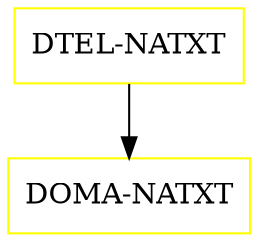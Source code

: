 digraph G {
  "DTEL-NATXT" [shape=box,color=yellow];
  "DOMA-NATXT" [shape=box,color=yellow,URL="./DOMA_NATXT.html"];
  "DTEL-NATXT" -> "DOMA-NATXT";
}
